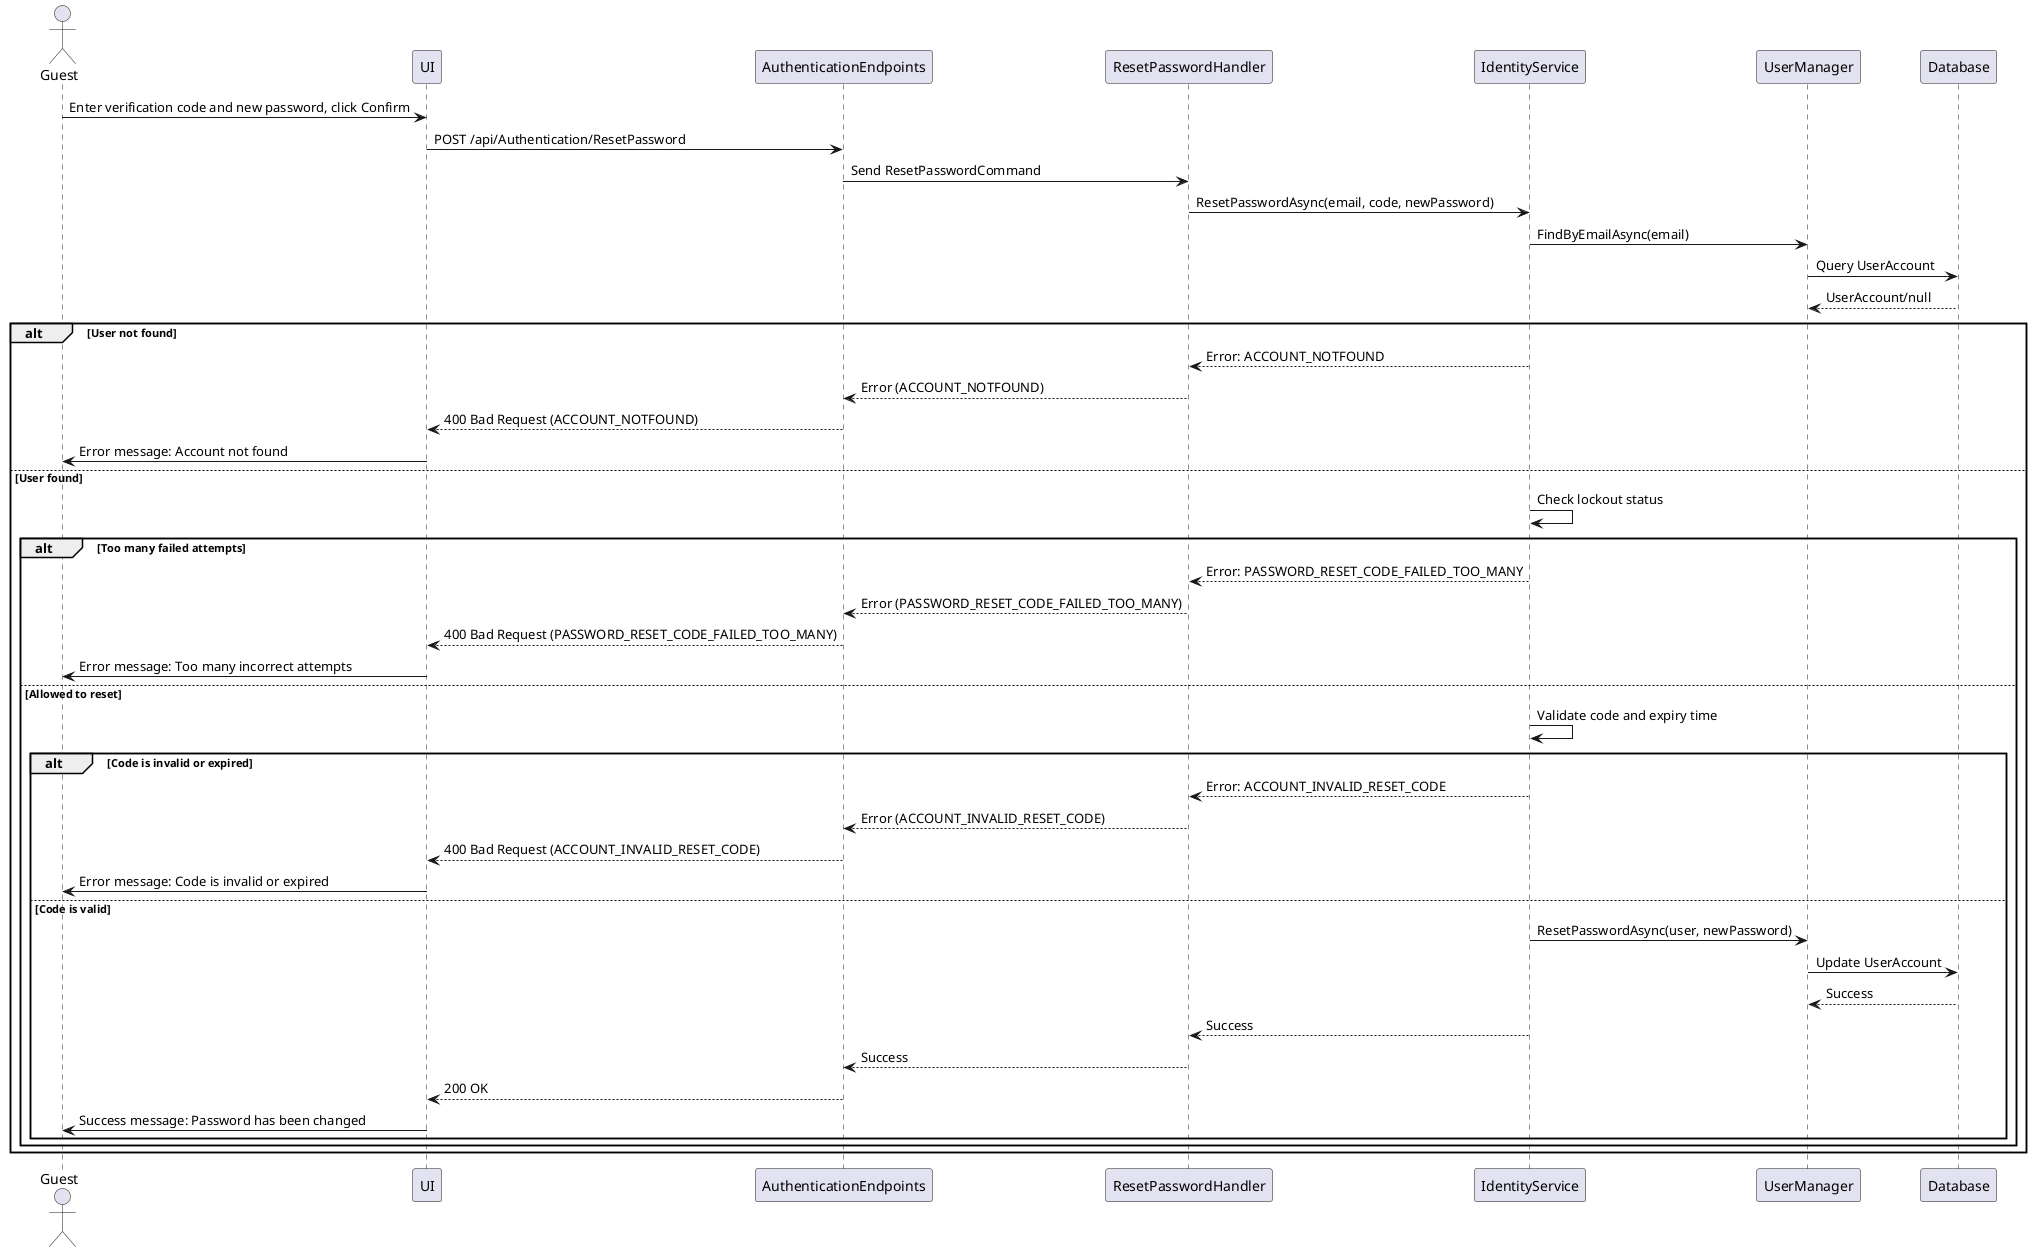 @startuml
actor Guest as User
participant UI
participant AuthenticationEndpoints
participant ResetPasswordHandler
participant IdentityService
participant UserManager
participant Database

User -> UI : Enter verification code and new password, click Confirm
UI -> AuthenticationEndpoints : POST /api/Authentication/ResetPassword
AuthenticationEndpoints -> ResetPasswordHandler : Send ResetPasswordCommand
ResetPasswordHandler -> IdentityService : ResetPasswordAsync(email, code, newPassword)
IdentityService -> UserManager : FindByEmailAsync(email)
UserManager -> Database : Query UserAccount
Database --> UserManager : UserAccount/null

alt User not found
    IdentityService --> ResetPasswordHandler : Error: ACCOUNT_NOTFOUND
    ResetPasswordHandler --> AuthenticationEndpoints : Error (ACCOUNT_NOTFOUND)
    AuthenticationEndpoints --> UI : 400 Bad Request (ACCOUNT_NOTFOUND)
    UI -> User : Error message: Account not found
else User found
    IdentityService -> IdentityService : Check lockout status
    alt Too many failed attempts
        IdentityService --> ResetPasswordHandler : Error: PASSWORD_RESET_CODE_FAILED_TOO_MANY
        ResetPasswordHandler --> AuthenticationEndpoints : Error (PASSWORD_RESET_CODE_FAILED_TOO_MANY)
        AuthenticationEndpoints --> UI : 400 Bad Request (PASSWORD_RESET_CODE_FAILED_TOO_MANY)
        UI -> User : Error message: Too many incorrect attempts
    else Allowed to reset
        IdentityService -> IdentityService : Validate code and expiry time
        alt Code is invalid or expired
            IdentityService --> ResetPasswordHandler : Error: ACCOUNT_INVALID_RESET_CODE
            ResetPasswordHandler --> AuthenticationEndpoints : Error (ACCOUNT_INVALID_RESET_CODE)
            AuthenticationEndpoints --> UI : 400 Bad Request (ACCOUNT_INVALID_RESET_CODE)
            UI -> User : Error message: Code is invalid or expired
        else Code is valid
            IdentityService -> UserManager : ResetPasswordAsync(user, newPassword)
            UserManager -> Database : Update UserAccount
            Database --> UserManager : Success
            IdentityService --> ResetPasswordHandler : Success
            ResetPasswordHandler --> AuthenticationEndpoints : Success
            AuthenticationEndpoints --> UI : 200 OK
            UI -> User : Success message: Password has been changed
        end
    end
end
@enduml
